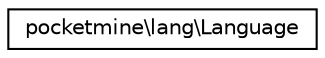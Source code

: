digraph "Graphical Class Hierarchy"
{
 // INTERACTIVE_SVG=YES
 // LATEX_PDF_SIZE
  edge [fontname="Helvetica",fontsize="10",labelfontname="Helvetica",labelfontsize="10"];
  node [fontname="Helvetica",fontsize="10",shape=record];
  rankdir="LR";
  Node0 [label="pocketmine\\lang\\Language",height=0.2,width=0.4,color="black", fillcolor="white", style="filled",URL="$d8/d53/classpocketmine_1_1lang_1_1_language.html",tooltip=" "];
}
